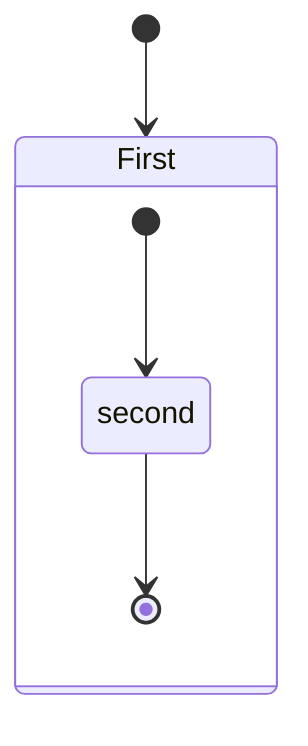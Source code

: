 stateDiagram-v2
    [*] --> First
    state First {
        [*] --> second
        second --> [*]
    }